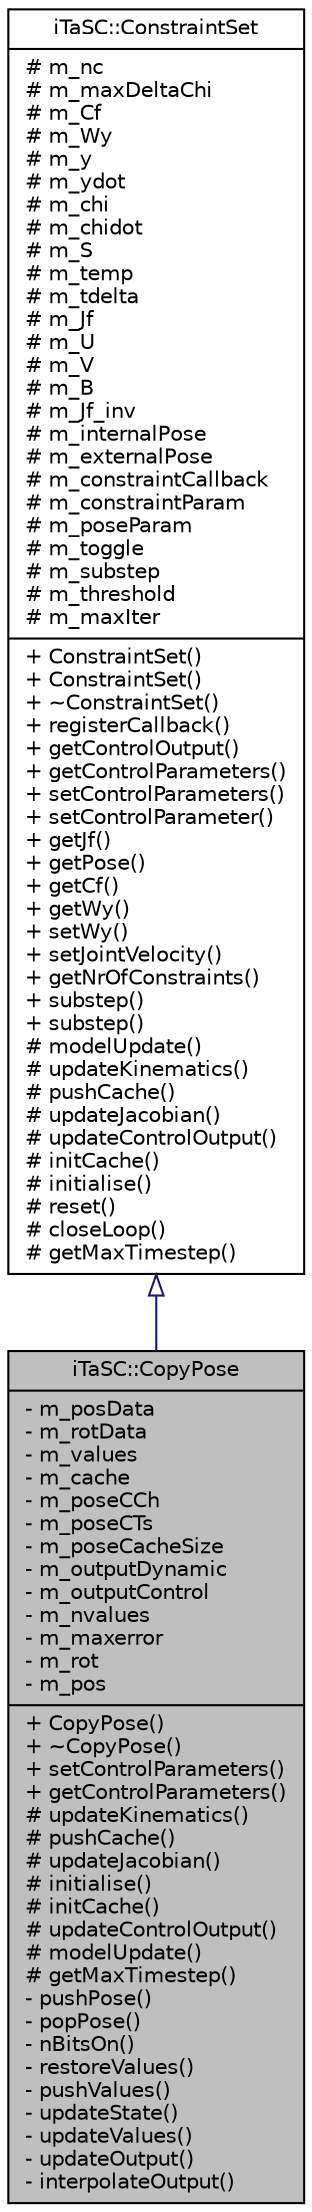 digraph G
{
  edge [fontname="Helvetica",fontsize="10",labelfontname="Helvetica",labelfontsize="10"];
  node [fontname="Helvetica",fontsize="10",shape=record];
  Node1 [label="{iTaSC::CopyPose\n|- m_posData\l- m_rotData\l- m_values\l- m_cache\l- m_poseCCh\l- m_poseCTs\l- m_poseCacheSize\l- m_outputDynamic\l- m_outputControl\l- m_nvalues\l- m_maxerror\l- m_rot\l- m_pos\l|+ CopyPose()\l+ ~CopyPose()\l+ setControlParameters()\l+ getControlParameters()\l# updateKinematics()\l# pushCache()\l# updateJacobian()\l# initialise()\l# initCache()\l# updateControlOutput()\l# modelUpdate()\l# getMaxTimestep()\l- pushPose()\l- popPose()\l- nBitsOn()\l- restoreValues()\l- pushValues()\l- updateState()\l- updateValues()\l- updateOutput()\l- interpolateOutput()\l}",height=0.2,width=0.4,color="black", fillcolor="grey75", style="filled" fontcolor="black"];
  Node2 -> Node1 [dir=back,color="midnightblue",fontsize="10",style="solid",arrowtail="empty",fontname="Helvetica"];
  Node2 [label="{iTaSC::ConstraintSet\n|# m_nc\l# m_maxDeltaChi\l# m_Cf\l# m_Wy\l# m_y\l# m_ydot\l# m_chi\l# m_chidot\l# m_S\l# m_temp\l# m_tdelta\l# m_Jf\l# m_U\l# m_V\l# m_B\l# m_Jf_inv\l# m_internalPose\l# m_externalPose\l# m_constraintCallback\l# m_constraintParam\l# m_poseParam\l# m_toggle\l# m_substep\l# m_threshold\l# m_maxIter\l|+ ConstraintSet()\l+ ConstraintSet()\l+ ~ConstraintSet()\l+ registerCallback()\l+ getControlOutput()\l+ getControlParameters()\l+ setControlParameters()\l+ setControlParameter()\l+ getJf()\l+ getPose()\l+ getCf()\l+ getWy()\l+ setWy()\l+ setJointVelocity()\l+ getNrOfConstraints()\l+ substep()\l+ substep()\l# modelUpdate()\l# updateKinematics()\l# pushCache()\l# updateJacobian()\l# updateControlOutput()\l# initCache()\l# initialise()\l# reset()\l# closeLoop()\l# getMaxTimestep()\l}",height=0.2,width=0.4,color="black", fillcolor="white", style="filled",URL="$d8/df4/classiTaSC_1_1ConstraintSet.html"];
}

